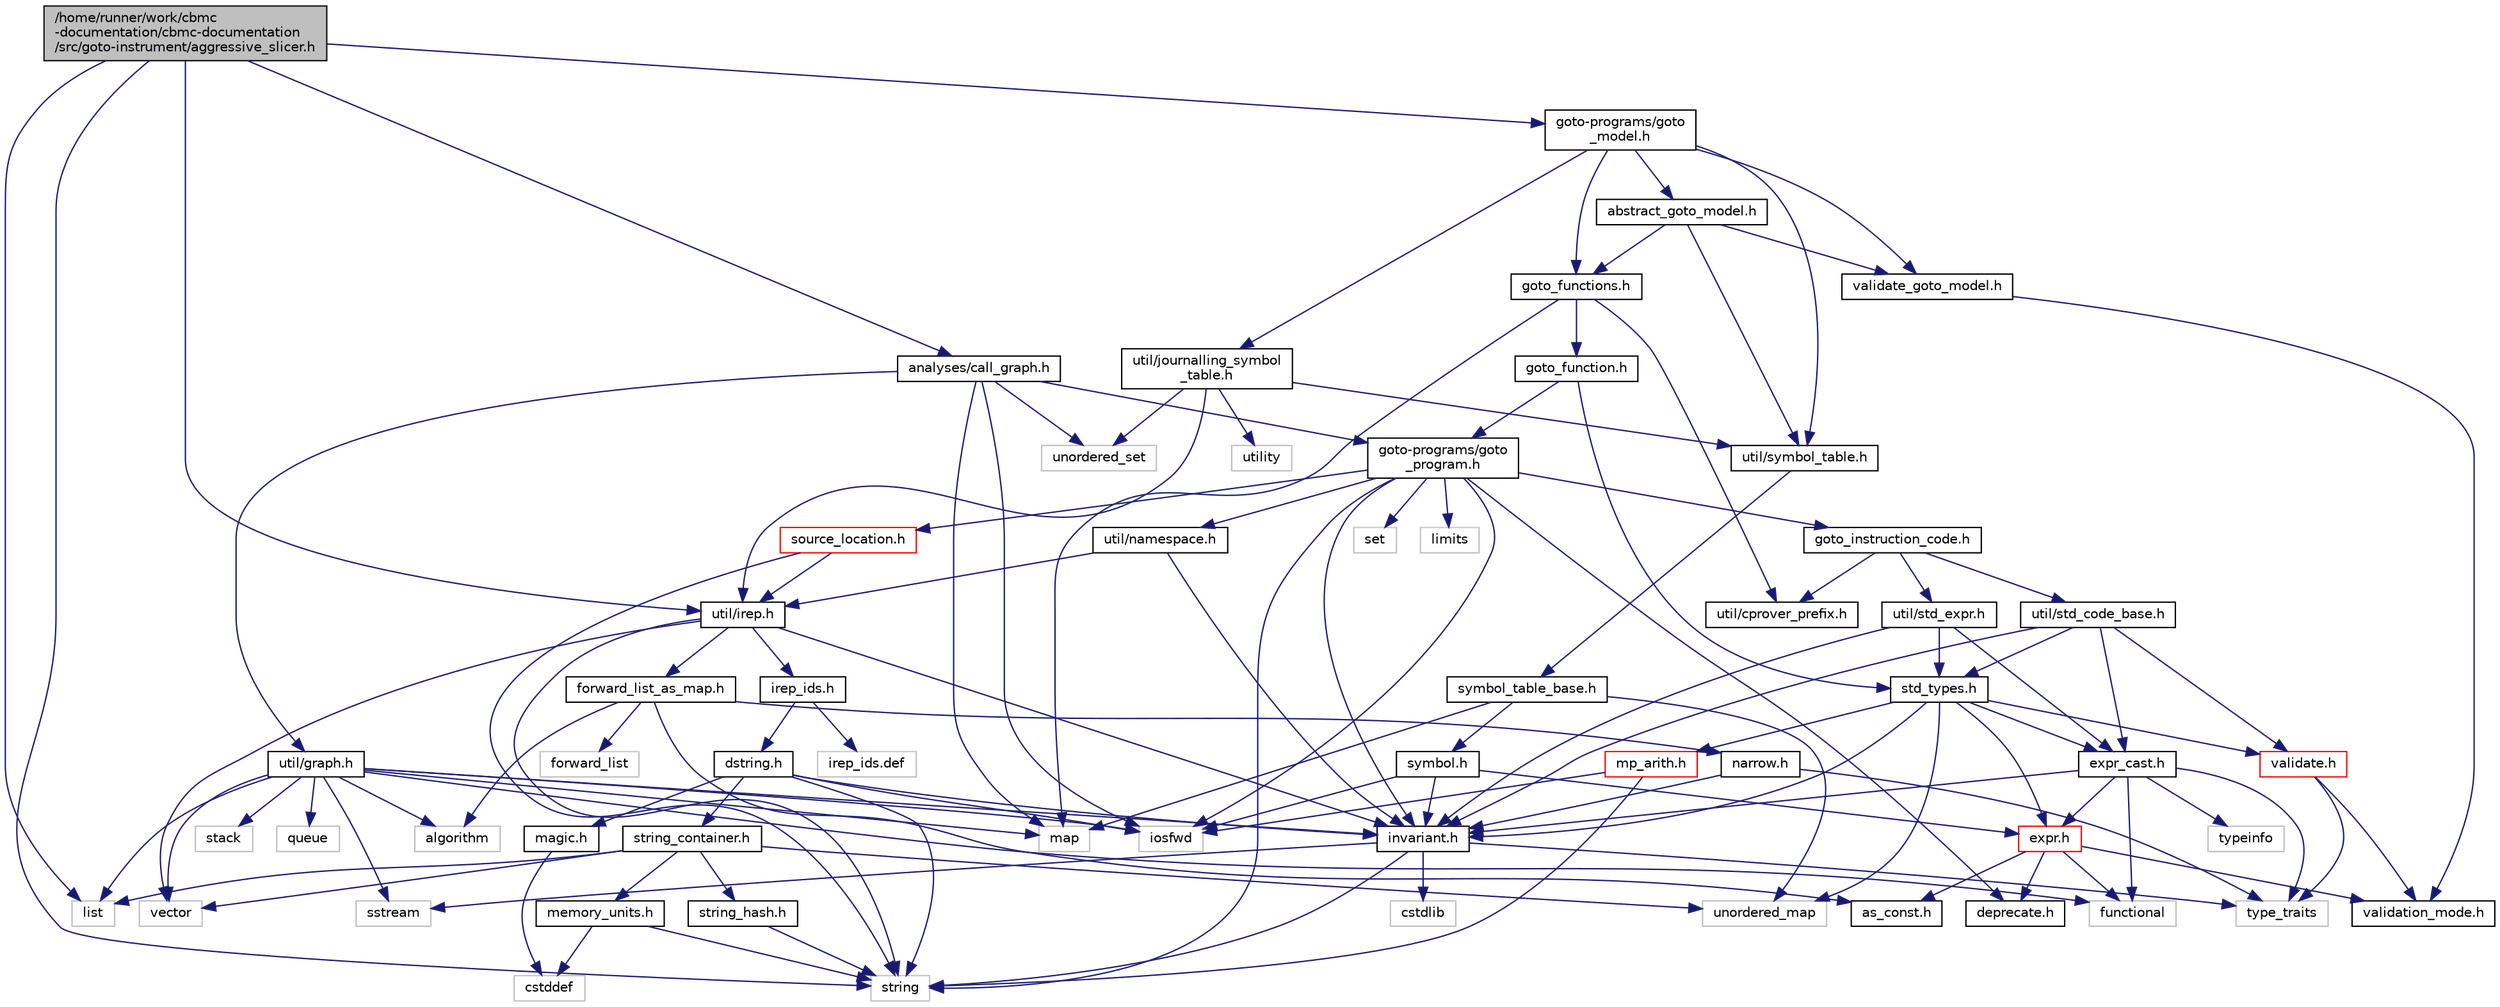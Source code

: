 digraph "/home/runner/work/cbmc-documentation/cbmc-documentation/src/goto-instrument/aggressive_slicer.h"
{
 // LATEX_PDF_SIZE
  bgcolor="transparent";
  edge [fontname="Helvetica",fontsize="10",labelfontname="Helvetica",labelfontsize="10"];
  node [fontname="Helvetica",fontsize="10",shape=record];
  Node1 [label="/home/runner/work/cbmc\l-documentation/cbmc-documentation\l/src/goto-instrument/aggressive_slicer.h",height=0.2,width=0.4,color="black", fillcolor="grey75", style="filled", fontcolor="black",tooltip=" "];
  Node1 -> Node2 [color="midnightblue",fontsize="10",style="solid",fontname="Helvetica"];
  Node2 [label="list",height=0.2,width=0.4,color="grey75",tooltip=" "];
  Node1 -> Node3 [color="midnightblue",fontsize="10",style="solid",fontname="Helvetica"];
  Node3 [label="string",height=0.2,width=0.4,color="grey75",tooltip=" "];
  Node1 -> Node4 [color="midnightblue",fontsize="10",style="solid",fontname="Helvetica"];
  Node4 [label="util/irep.h",height=0.2,width=0.4,color="black",URL="$irep_8h.html",tooltip=" "];
  Node4 -> Node3 [color="midnightblue",fontsize="10",style="solid",fontname="Helvetica"];
  Node4 -> Node5 [color="midnightblue",fontsize="10",style="solid",fontname="Helvetica"];
  Node5 [label="vector",height=0.2,width=0.4,color="grey75",tooltip=" "];
  Node4 -> Node6 [color="midnightblue",fontsize="10",style="solid",fontname="Helvetica"];
  Node6 [label="invariant.h",height=0.2,width=0.4,color="black",URL="$src_2util_2invariant_8h.html",tooltip=" "];
  Node6 -> Node7 [color="midnightblue",fontsize="10",style="solid",fontname="Helvetica"];
  Node7 [label="cstdlib",height=0.2,width=0.4,color="grey75",tooltip=" "];
  Node6 -> Node8 [color="midnightblue",fontsize="10",style="solid",fontname="Helvetica"];
  Node8 [label="sstream",height=0.2,width=0.4,color="grey75",tooltip=" "];
  Node6 -> Node3 [color="midnightblue",fontsize="10",style="solid",fontname="Helvetica"];
  Node6 -> Node9 [color="midnightblue",fontsize="10",style="solid",fontname="Helvetica"];
  Node9 [label="type_traits",height=0.2,width=0.4,color="grey75",tooltip=" "];
  Node4 -> Node10 [color="midnightblue",fontsize="10",style="solid",fontname="Helvetica"];
  Node10 [label="irep_ids.h",height=0.2,width=0.4,color="black",URL="$irep__ids_8h.html",tooltip=" "];
  Node10 -> Node11 [color="midnightblue",fontsize="10",style="solid",fontname="Helvetica"];
  Node11 [label="dstring.h",height=0.2,width=0.4,color="black",URL="$dstring_8h.html",tooltip=" "];
  Node11 -> Node12 [color="midnightblue",fontsize="10",style="solid",fontname="Helvetica"];
  Node12 [label="iosfwd",height=0.2,width=0.4,color="grey75",tooltip=" "];
  Node11 -> Node3 [color="midnightblue",fontsize="10",style="solid",fontname="Helvetica"];
  Node11 -> Node6 [color="midnightblue",fontsize="10",style="solid",fontname="Helvetica"];
  Node11 -> Node13 [color="midnightblue",fontsize="10",style="solid",fontname="Helvetica"];
  Node13 [label="magic.h",height=0.2,width=0.4,color="black",URL="$magic_8h.html",tooltip="Magic numbers used throughout the codebase."];
  Node13 -> Node14 [color="midnightblue",fontsize="10",style="solid",fontname="Helvetica"];
  Node14 [label="cstddef",height=0.2,width=0.4,color="grey75",tooltip=" "];
  Node11 -> Node15 [color="midnightblue",fontsize="10",style="solid",fontname="Helvetica"];
  Node15 [label="string_container.h",height=0.2,width=0.4,color="black",URL="$string__container_8h.html",tooltip=" "];
  Node15 -> Node2 [color="midnightblue",fontsize="10",style="solid",fontname="Helvetica"];
  Node15 -> Node16 [color="midnightblue",fontsize="10",style="solid",fontname="Helvetica"];
  Node16 [label="unordered_map",height=0.2,width=0.4,color="grey75",tooltip=" "];
  Node15 -> Node5 [color="midnightblue",fontsize="10",style="solid",fontname="Helvetica"];
  Node15 -> Node17 [color="midnightblue",fontsize="10",style="solid",fontname="Helvetica"];
  Node17 [label="memory_units.h",height=0.2,width=0.4,color="black",URL="$memory__units_8h.html",tooltip=" "];
  Node17 -> Node14 [color="midnightblue",fontsize="10",style="solid",fontname="Helvetica"];
  Node17 -> Node3 [color="midnightblue",fontsize="10",style="solid",fontname="Helvetica"];
  Node15 -> Node18 [color="midnightblue",fontsize="10",style="solid",fontname="Helvetica"];
  Node18 [label="string_hash.h",height=0.2,width=0.4,color="black",URL="$string__hash_8h.html",tooltip=" "];
  Node18 -> Node3 [color="midnightblue",fontsize="10",style="solid",fontname="Helvetica"];
  Node10 -> Node19 [color="midnightblue",fontsize="10",style="solid",fontname="Helvetica"];
  Node19 [label="irep_ids.def",height=0.2,width=0.4,color="grey75",tooltip=" "];
  Node4 -> Node20 [color="midnightblue",fontsize="10",style="solid",fontname="Helvetica"];
  Node20 [label="forward_list_as_map.h",height=0.2,width=0.4,color="black",URL="$forward__list__as__map_8h.html",tooltip=" "];
  Node20 -> Node21 [color="midnightblue",fontsize="10",style="solid",fontname="Helvetica"];
  Node21 [label="algorithm",height=0.2,width=0.4,color="grey75",tooltip=" "];
  Node20 -> Node22 [color="midnightblue",fontsize="10",style="solid",fontname="Helvetica"];
  Node22 [label="forward_list",height=0.2,width=0.4,color="grey75",tooltip=" "];
  Node20 -> Node23 [color="midnightblue",fontsize="10",style="solid",fontname="Helvetica"];
  Node23 [label="as_const.h",height=0.2,width=0.4,color="black",URL="$as__const_8h.html",tooltip=" "];
  Node20 -> Node24 [color="midnightblue",fontsize="10",style="solid",fontname="Helvetica"];
  Node24 [label="narrow.h",height=0.2,width=0.4,color="black",URL="$narrow_8h.html",tooltip=" "];
  Node24 -> Node9 [color="midnightblue",fontsize="10",style="solid",fontname="Helvetica"];
  Node24 -> Node6 [color="midnightblue",fontsize="10",style="solid",fontname="Helvetica"];
  Node1 -> Node25 [color="midnightblue",fontsize="10",style="solid",fontname="Helvetica"];
  Node25 [label="analyses/call_graph.h",height=0.2,width=0.4,color="black",URL="$call__graph_8h.html",tooltip=" "];
  Node25 -> Node12 [color="midnightblue",fontsize="10",style="solid",fontname="Helvetica"];
  Node25 -> Node26 [color="midnightblue",fontsize="10",style="solid",fontname="Helvetica"];
  Node26 [label="map",height=0.2,width=0.4,color="grey75",tooltip=" "];
  Node25 -> Node27 [color="midnightblue",fontsize="10",style="solid",fontname="Helvetica"];
  Node27 [label="unordered_set",height=0.2,width=0.4,color="grey75",tooltip=" "];
  Node25 -> Node28 [color="midnightblue",fontsize="10",style="solid",fontname="Helvetica"];
  Node28 [label="util/graph.h",height=0.2,width=0.4,color="black",URL="$graph_8h.html",tooltip=" "];
  Node28 -> Node21 [color="midnightblue",fontsize="10",style="solid",fontname="Helvetica"];
  Node28 -> Node29 [color="midnightblue",fontsize="10",style="solid",fontname="Helvetica"];
  Node29 [label="functional",height=0.2,width=0.4,color="grey75",tooltip=" "];
  Node28 -> Node12 [color="midnightblue",fontsize="10",style="solid",fontname="Helvetica"];
  Node28 -> Node2 [color="midnightblue",fontsize="10",style="solid",fontname="Helvetica"];
  Node28 -> Node26 [color="midnightblue",fontsize="10",style="solid",fontname="Helvetica"];
  Node28 -> Node30 [color="midnightblue",fontsize="10",style="solid",fontname="Helvetica"];
  Node30 [label="queue",height=0.2,width=0.4,color="grey75",tooltip=" "];
  Node28 -> Node8 [color="midnightblue",fontsize="10",style="solid",fontname="Helvetica"];
  Node28 -> Node31 [color="midnightblue",fontsize="10",style="solid",fontname="Helvetica"];
  Node31 [label="stack",height=0.2,width=0.4,color="grey75",tooltip=" "];
  Node28 -> Node5 [color="midnightblue",fontsize="10",style="solid",fontname="Helvetica"];
  Node28 -> Node6 [color="midnightblue",fontsize="10",style="solid",fontname="Helvetica"];
  Node25 -> Node32 [color="midnightblue",fontsize="10",style="solid",fontname="Helvetica"];
  Node32 [label="goto-programs/goto\l_program.h",height=0.2,width=0.4,color="black",URL="$goto__program_8h.html",tooltip=" "];
  Node32 -> Node33 [color="midnightblue",fontsize="10",style="solid",fontname="Helvetica"];
  Node33 [label="goto_instruction_code.h",height=0.2,width=0.4,color="black",URL="$goto__instruction__code_8h.html",tooltip=" "];
  Node33 -> Node34 [color="midnightblue",fontsize="10",style="solid",fontname="Helvetica"];
  Node34 [label="util/cprover_prefix.h",height=0.2,width=0.4,color="black",URL="$cprover__prefix_8h.html",tooltip=" "];
  Node33 -> Node35 [color="midnightblue",fontsize="10",style="solid",fontname="Helvetica"];
  Node35 [label="util/std_code_base.h",height=0.2,width=0.4,color="black",URL="$std__code__base_8h.html",tooltip=" "];
  Node35 -> Node36 [color="midnightblue",fontsize="10",style="solid",fontname="Helvetica"];
  Node36 [label="expr_cast.h",height=0.2,width=0.4,color="black",URL="$expr__cast_8h.html",tooltip="Templated functions to cast to specific exprt-derived classes."];
  Node36 -> Node37 [color="midnightblue",fontsize="10",style="solid",fontname="Helvetica"];
  Node37 [label="typeinfo",height=0.2,width=0.4,color="grey75",tooltip=" "];
  Node36 -> Node9 [color="midnightblue",fontsize="10",style="solid",fontname="Helvetica"];
  Node36 -> Node29 [color="midnightblue",fontsize="10",style="solid",fontname="Helvetica"];
  Node36 -> Node6 [color="midnightblue",fontsize="10",style="solid",fontname="Helvetica"];
  Node36 -> Node38 [color="midnightblue",fontsize="10",style="solid",fontname="Helvetica"];
  Node38 [label="expr.h",height=0.2,width=0.4,color="red",URL="$expr_8h.html",tooltip=" "];
  Node38 -> Node23 [color="midnightblue",fontsize="10",style="solid",fontname="Helvetica"];
  Node38 -> Node39 [color="midnightblue",fontsize="10",style="solid",fontname="Helvetica"];
  Node39 [label="deprecate.h",height=0.2,width=0.4,color="black",URL="$deprecate_8h.html",tooltip=" "];
  Node38 -> Node46 [color="midnightblue",fontsize="10",style="solid",fontname="Helvetica"];
  Node46 [label="validation_mode.h",height=0.2,width=0.4,color="black",URL="$validation__mode_8h.html",tooltip=" "];
  Node38 -> Node29 [color="midnightblue",fontsize="10",style="solid",fontname="Helvetica"];
  Node35 -> Node6 [color="midnightblue",fontsize="10",style="solid",fontname="Helvetica"];
  Node35 -> Node49 [color="midnightblue",fontsize="10",style="solid",fontname="Helvetica"];
  Node49 [label="std_types.h",height=0.2,width=0.4,color="black",URL="$std__types_8h.html",tooltip=" "];
  Node49 -> Node38 [color="midnightblue",fontsize="10",style="solid",fontname="Helvetica"];
  Node49 -> Node36 [color="midnightblue",fontsize="10",style="solid",fontname="Helvetica"];
  Node49 -> Node6 [color="midnightblue",fontsize="10",style="solid",fontname="Helvetica"];
  Node49 -> Node50 [color="midnightblue",fontsize="10",style="solid",fontname="Helvetica"];
  Node50 [label="mp_arith.h",height=0.2,width=0.4,color="red",URL="$mp__arith_8h.html",tooltip=" "];
  Node50 -> Node12 [color="midnightblue",fontsize="10",style="solid",fontname="Helvetica"];
  Node50 -> Node3 [color="midnightblue",fontsize="10",style="solid",fontname="Helvetica"];
  Node49 -> Node44 [color="midnightblue",fontsize="10",style="solid",fontname="Helvetica"];
  Node44 [label="validate.h",height=0.2,width=0.4,color="red",URL="$validate_8h.html",tooltip=" "];
  Node44 -> Node9 [color="midnightblue",fontsize="10",style="solid",fontname="Helvetica"];
  Node44 -> Node46 [color="midnightblue",fontsize="10",style="solid",fontname="Helvetica"];
  Node49 -> Node16 [color="midnightblue",fontsize="10",style="solid",fontname="Helvetica"];
  Node35 -> Node44 [color="midnightblue",fontsize="10",style="solid",fontname="Helvetica"];
  Node33 -> Node52 [color="midnightblue",fontsize="10",style="solid",fontname="Helvetica"];
  Node52 [label="util/std_expr.h",height=0.2,width=0.4,color="black",URL="$std__expr_8h.html",tooltip=" "];
  Node52 -> Node36 [color="midnightblue",fontsize="10",style="solid",fontname="Helvetica"];
  Node52 -> Node6 [color="midnightblue",fontsize="10",style="solid",fontname="Helvetica"];
  Node52 -> Node49 [color="midnightblue",fontsize="10",style="solid",fontname="Helvetica"];
  Node32 -> Node12 [color="midnightblue",fontsize="10",style="solid",fontname="Helvetica"];
  Node32 -> Node53 [color="midnightblue",fontsize="10",style="solid",fontname="Helvetica"];
  Node53 [label="set",height=0.2,width=0.4,color="grey75",tooltip=" "];
  Node32 -> Node54 [color="midnightblue",fontsize="10",style="solid",fontname="Helvetica"];
  Node54 [label="limits",height=0.2,width=0.4,color="grey75",tooltip=" "];
  Node32 -> Node3 [color="midnightblue",fontsize="10",style="solid",fontname="Helvetica"];
  Node32 -> Node39 [color="midnightblue",fontsize="10",style="solid",fontname="Helvetica"];
  Node32 -> Node6 [color="midnightblue",fontsize="10",style="solid",fontname="Helvetica"];
  Node32 -> Node55 [color="midnightblue",fontsize="10",style="solid",fontname="Helvetica"];
  Node55 [label="util/namespace.h",height=0.2,width=0.4,color="black",URL="$namespace_8h.html",tooltip=" "];
  Node55 -> Node6 [color="midnightblue",fontsize="10",style="solid",fontname="Helvetica"];
  Node55 -> Node4 [color="midnightblue",fontsize="10",style="solid",fontname="Helvetica"];
  Node32 -> Node41 [color="midnightblue",fontsize="10",style="solid",fontname="Helvetica"];
  Node41 [label="source_location.h",height=0.2,width=0.4,color="red",URL="$source__location_8h.html",tooltip=" "];
  Node41 -> Node4 [color="midnightblue",fontsize="10",style="solid",fontname="Helvetica"];
  Node41 -> Node3 [color="midnightblue",fontsize="10",style="solid",fontname="Helvetica"];
  Node1 -> Node56 [color="midnightblue",fontsize="10",style="solid",fontname="Helvetica"];
  Node56 [label="goto-programs/goto\l_model.h",height=0.2,width=0.4,color="black",URL="$goto__model_8h.html",tooltip=" "];
  Node56 -> Node57 [color="midnightblue",fontsize="10",style="solid",fontname="Helvetica"];
  Node57 [label="util/symbol_table.h",height=0.2,width=0.4,color="black",URL="$symbol__table_8h.html",tooltip="Author: Diffblue Ltd."];
  Node57 -> Node58 [color="midnightblue",fontsize="10",style="solid",fontname="Helvetica"];
  Node58 [label="symbol_table_base.h",height=0.2,width=0.4,color="black",URL="$symbol__table__base_8h.html",tooltip="Author: Diffblue Ltd."];
  Node58 -> Node26 [color="midnightblue",fontsize="10",style="solid",fontname="Helvetica"];
  Node58 -> Node16 [color="midnightblue",fontsize="10",style="solid",fontname="Helvetica"];
  Node58 -> Node59 [color="midnightblue",fontsize="10",style="solid",fontname="Helvetica"];
  Node59 [label="symbol.h",height=0.2,width=0.4,color="black",URL="$symbol_8h.html",tooltip="Symbol table entry."];
  Node59 -> Node12 [color="midnightblue",fontsize="10",style="solid",fontname="Helvetica"];
  Node59 -> Node38 [color="midnightblue",fontsize="10",style="solid",fontname="Helvetica"];
  Node59 -> Node6 [color="midnightblue",fontsize="10",style="solid",fontname="Helvetica"];
  Node56 -> Node60 [color="midnightblue",fontsize="10",style="solid",fontname="Helvetica"];
  Node60 [label="util/journalling_symbol\l_table.h",height=0.2,width=0.4,color="black",URL="$journalling__symbol__table_8h.html",tooltip="Author: Diffblue Ltd."];
  Node60 -> Node61 [color="midnightblue",fontsize="10",style="solid",fontname="Helvetica"];
  Node61 [label="utility",height=0.2,width=0.4,color="grey75",tooltip=" "];
  Node60 -> Node27 [color="midnightblue",fontsize="10",style="solid",fontname="Helvetica"];
  Node60 -> Node4 [color="midnightblue",fontsize="10",style="solid",fontname="Helvetica"];
  Node60 -> Node57 [color="midnightblue",fontsize="10",style="solid",fontname="Helvetica"];
  Node56 -> Node62 [color="midnightblue",fontsize="10",style="solid",fontname="Helvetica"];
  Node62 [label="abstract_goto_model.h",height=0.2,width=0.4,color="black",URL="$abstract__goto__model_8h.html",tooltip=" "];
  Node62 -> Node63 [color="midnightblue",fontsize="10",style="solid",fontname="Helvetica"];
  Node63 [label="goto_functions.h",height=0.2,width=0.4,color="black",URL="$goto__functions_8h.html",tooltip=" "];
  Node63 -> Node64 [color="midnightblue",fontsize="10",style="solid",fontname="Helvetica"];
  Node64 [label="goto_function.h",height=0.2,width=0.4,color="black",URL="$goto__function_8h.html",tooltip=" "];
  Node64 -> Node49 [color="midnightblue",fontsize="10",style="solid",fontname="Helvetica"];
  Node64 -> Node32 [color="midnightblue",fontsize="10",style="solid",fontname="Helvetica"];
  Node63 -> Node34 [color="midnightblue",fontsize="10",style="solid",fontname="Helvetica"];
  Node63 -> Node26 [color="midnightblue",fontsize="10",style="solid",fontname="Helvetica"];
  Node62 -> Node65 [color="midnightblue",fontsize="10",style="solid",fontname="Helvetica"];
  Node65 [label="validate_goto_model.h",height=0.2,width=0.4,color="black",URL="$validate__goto__model_8h.html",tooltip=" "];
  Node65 -> Node46 [color="midnightblue",fontsize="10",style="solid",fontname="Helvetica"];
  Node62 -> Node57 [color="midnightblue",fontsize="10",style="solid",fontname="Helvetica"];
  Node56 -> Node63 [color="midnightblue",fontsize="10",style="solid",fontname="Helvetica"];
  Node56 -> Node65 [color="midnightblue",fontsize="10",style="solid",fontname="Helvetica"];
}
